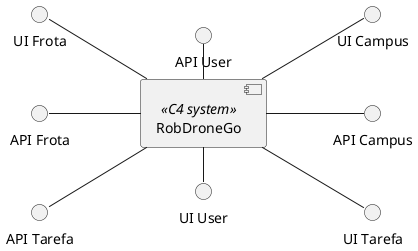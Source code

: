 
@startuml
skinparam packageStyle rect
skinparam componentStyle uml2

' Define components with circle shape
() "UI Campus" as UIC
() "API Campus" as APIC
() "UI Frota" as UIF
() "API Frota" as APIF
() "UI Tarefa" as UIT
() "API Tarefa" as APIT
() "UI User" as UIU
() "API User" as APIU


' Define system boundary as a component
component "RobDroneGo" << C4 system >>as RDG

' Define relationships
UIC -up- RDG
APIC -up- RDG
UIF -down- RDG
APIF -down- RDG
UIT -up- RDG
APIT -down- RDG
UIU -left- RDG
APIU -right- RDG
' Layout direction
left to right direction

@enduml
